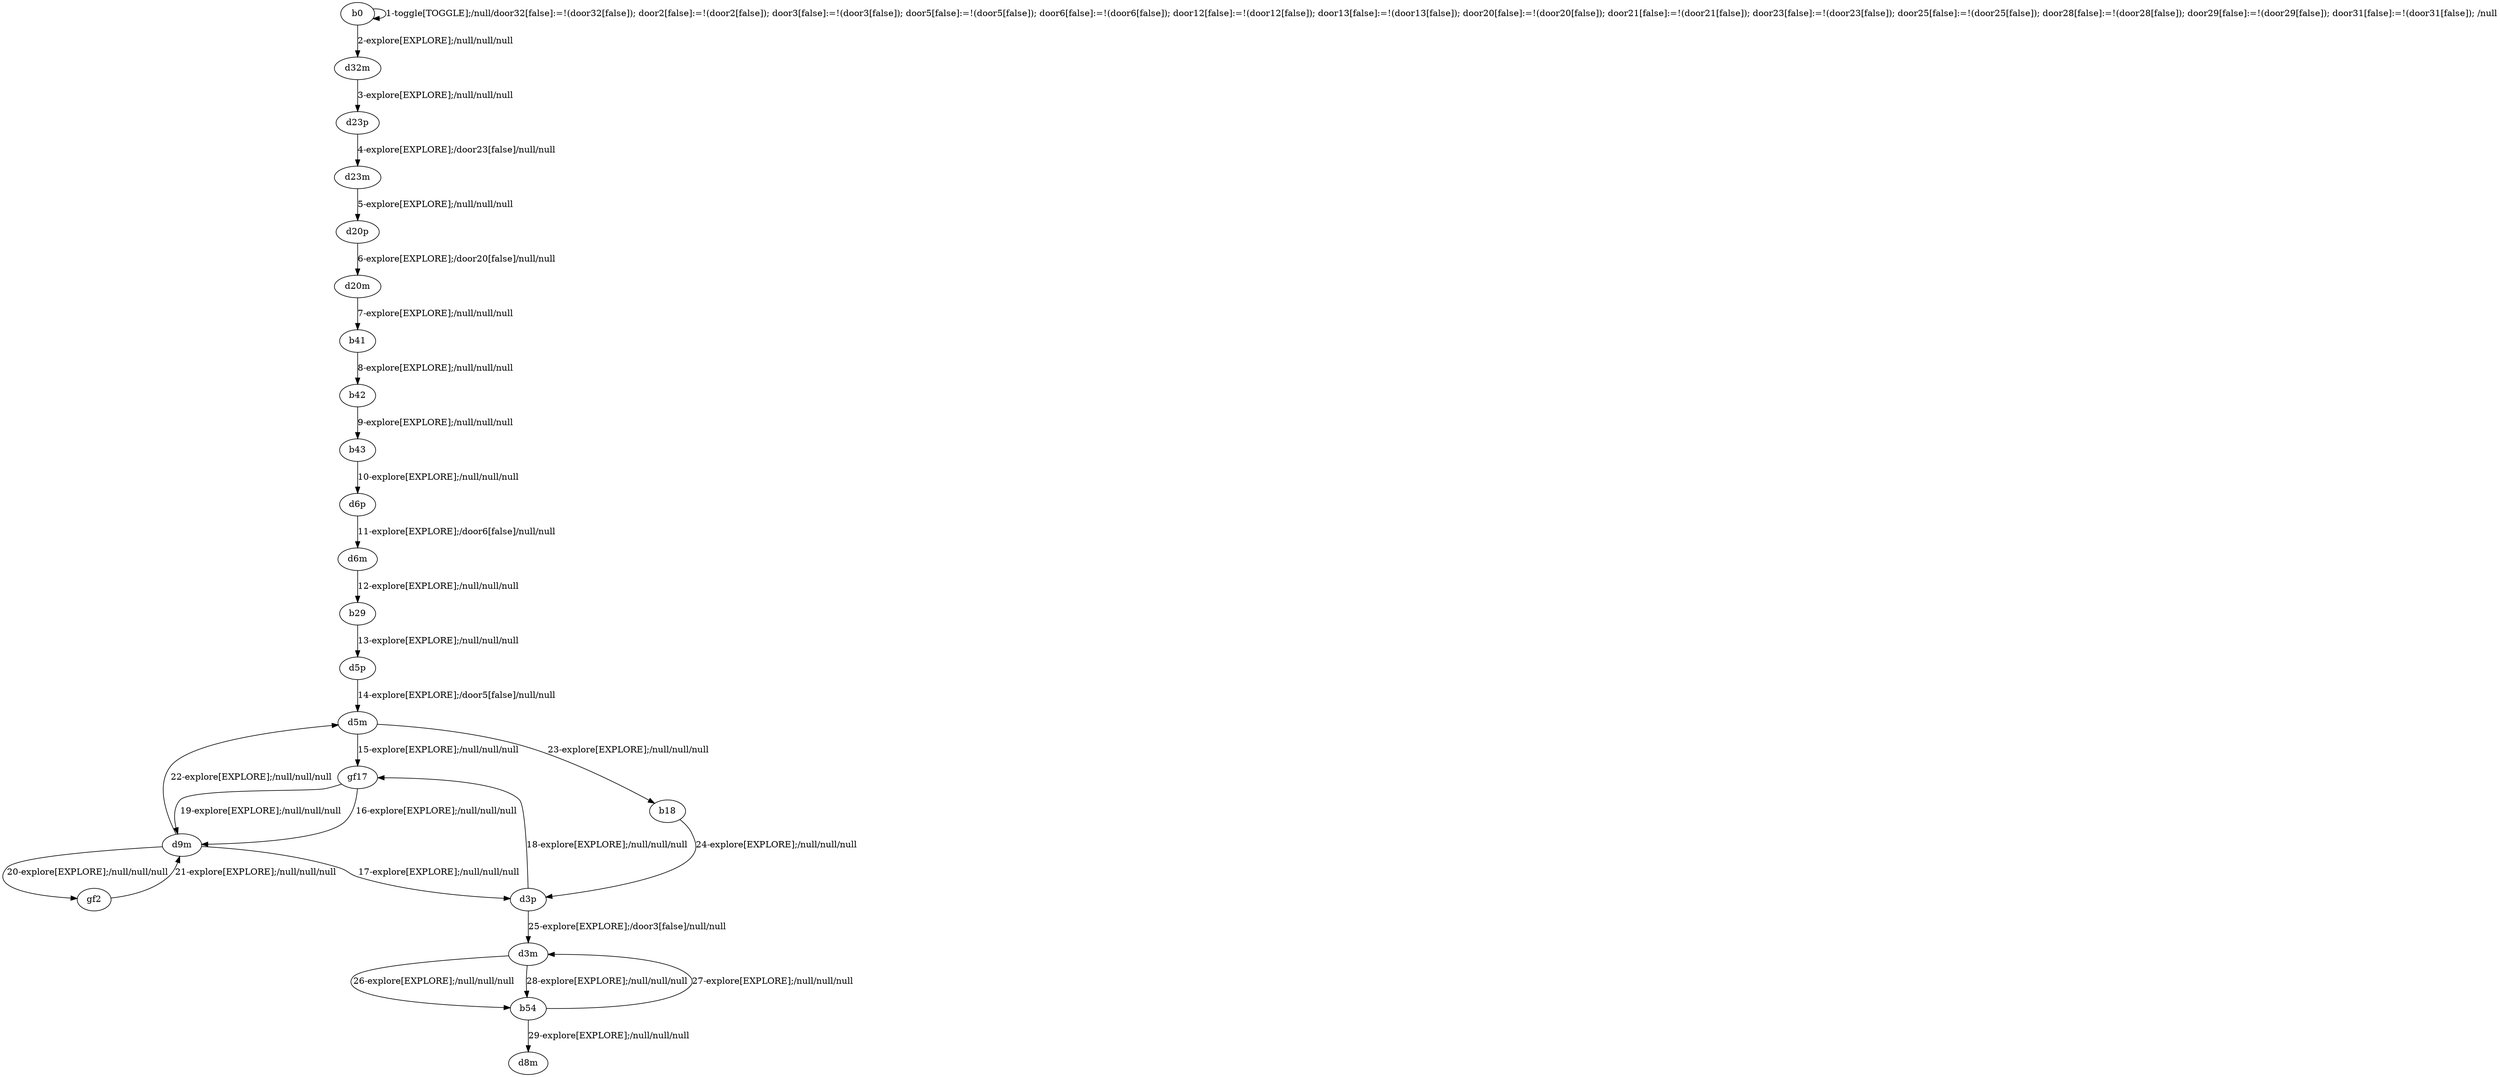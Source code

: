 # Total number of goals covered by this test: 2
# gf2 --> d9m
# d9m --> gf2

digraph g {
"b0" -> "b0" [label = "1-toggle[TOGGLE];/null/door32[false]:=!(door32[false]); door2[false]:=!(door2[false]); door3[false]:=!(door3[false]); door5[false]:=!(door5[false]); door6[false]:=!(door6[false]); door12[false]:=!(door12[false]); door13[false]:=!(door13[false]); door20[false]:=!(door20[false]); door21[false]:=!(door21[false]); door23[false]:=!(door23[false]); door25[false]:=!(door25[false]); door28[false]:=!(door28[false]); door29[false]:=!(door29[false]); door31[false]:=!(door31[false]); /null"];
"b0" -> "d32m" [label = "2-explore[EXPLORE];/null/null/null"];
"d32m" -> "d23p" [label = "3-explore[EXPLORE];/null/null/null"];
"d23p" -> "d23m" [label = "4-explore[EXPLORE];/door23[false]/null/null"];
"d23m" -> "d20p" [label = "5-explore[EXPLORE];/null/null/null"];
"d20p" -> "d20m" [label = "6-explore[EXPLORE];/door20[false]/null/null"];
"d20m" -> "b41" [label = "7-explore[EXPLORE];/null/null/null"];
"b41" -> "b42" [label = "8-explore[EXPLORE];/null/null/null"];
"b42" -> "b43" [label = "9-explore[EXPLORE];/null/null/null"];
"b43" -> "d6p" [label = "10-explore[EXPLORE];/null/null/null"];
"d6p" -> "d6m" [label = "11-explore[EXPLORE];/door6[false]/null/null"];
"d6m" -> "b29" [label = "12-explore[EXPLORE];/null/null/null"];
"b29" -> "d5p" [label = "13-explore[EXPLORE];/null/null/null"];
"d5p" -> "d5m" [label = "14-explore[EXPLORE];/door5[false]/null/null"];
"d5m" -> "gf17" [label = "15-explore[EXPLORE];/null/null/null"];
"gf17" -> "d9m" [label = "16-explore[EXPLORE];/null/null/null"];
"d9m" -> "d3p" [label = "17-explore[EXPLORE];/null/null/null"];
"d3p" -> "gf17" [label = "18-explore[EXPLORE];/null/null/null"];
"gf17" -> "d9m" [label = "19-explore[EXPLORE];/null/null/null"];
"d9m" -> "gf2" [label = "20-explore[EXPLORE];/null/null/null"];
"gf2" -> "d9m" [label = "21-explore[EXPLORE];/null/null/null"];
"d9m" -> "d5m" [label = "22-explore[EXPLORE];/null/null/null"];
"d5m" -> "b18" [label = "23-explore[EXPLORE];/null/null/null"];
"b18" -> "d3p" [label = "24-explore[EXPLORE];/null/null/null"];
"d3p" -> "d3m" [label = "25-explore[EXPLORE];/door3[false]/null/null"];
"d3m" -> "b54" [label = "26-explore[EXPLORE];/null/null/null"];
"b54" -> "d3m" [label = "27-explore[EXPLORE];/null/null/null"];
"d3m" -> "b54" [label = "28-explore[EXPLORE];/null/null/null"];
"b54" -> "d8m" [label = "29-explore[EXPLORE];/null/null/null"];
}